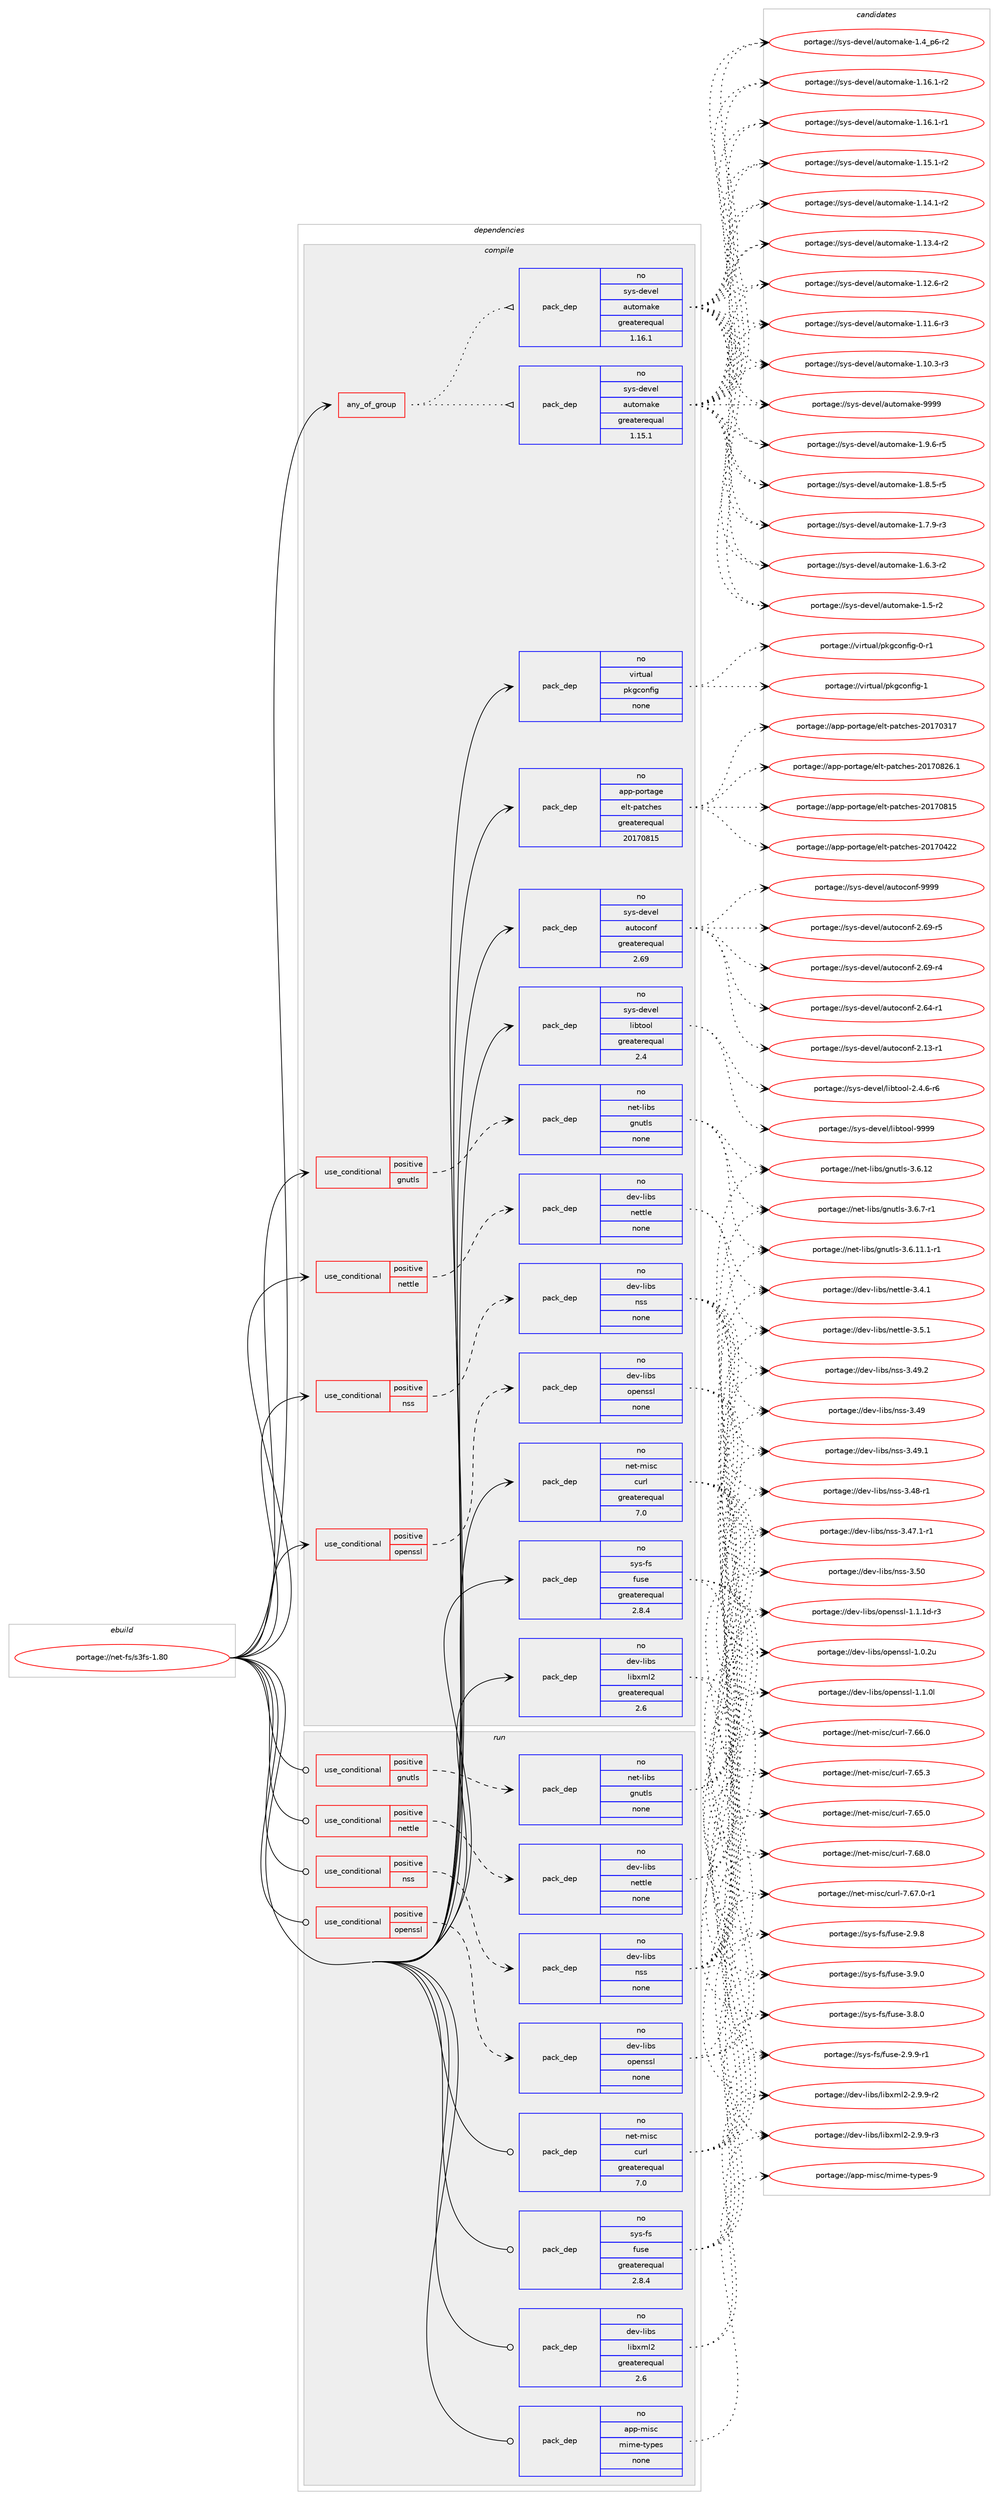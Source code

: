 digraph prolog {

# *************
# Graph options
# *************

newrank=true;
concentrate=true;
compound=true;
graph [rankdir=LR,fontname=Helvetica,fontsize=10,ranksep=1.5];#, ranksep=2.5, nodesep=0.2];
edge  [arrowhead=vee];
node  [fontname=Helvetica,fontsize=10];

# **********
# The ebuild
# **********

subgraph cluster_leftcol {
color=gray;
rank=same;
label=<<i>ebuild</i>>;
id [label="portage://net-fs/s3fs-1.80", color=red, width=4, href="../net-fs/s3fs-1.80.svg"];
}

# ****************
# The dependencies
# ****************

subgraph cluster_midcol {
color=gray;
label=<<i>dependencies</i>>;
subgraph cluster_compile {
fillcolor="#eeeeee";
style=filled;
label=<<i>compile</i>>;
subgraph any2149 {
dependency132729 [label=<<TABLE BORDER="0" CELLBORDER="1" CELLSPACING="0" CELLPADDING="4"><TR><TD CELLPADDING="10">any_of_group</TD></TR></TABLE>>, shape=none, color=red];subgraph pack101677 {
dependency132730 [label=<<TABLE BORDER="0" CELLBORDER="1" CELLSPACING="0" CELLPADDING="4" WIDTH="220"><TR><TD ROWSPAN="6" CELLPADDING="30">pack_dep</TD></TR><TR><TD WIDTH="110">no</TD></TR><TR><TD>sys-devel</TD></TR><TR><TD>automake</TD></TR><TR><TD>greaterequal</TD></TR><TR><TD>1.16.1</TD></TR></TABLE>>, shape=none, color=blue];
}
dependency132729:e -> dependency132730:w [weight=20,style="dotted",arrowhead="oinv"];
subgraph pack101678 {
dependency132731 [label=<<TABLE BORDER="0" CELLBORDER="1" CELLSPACING="0" CELLPADDING="4" WIDTH="220"><TR><TD ROWSPAN="6" CELLPADDING="30">pack_dep</TD></TR><TR><TD WIDTH="110">no</TD></TR><TR><TD>sys-devel</TD></TR><TR><TD>automake</TD></TR><TR><TD>greaterequal</TD></TR><TR><TD>1.15.1</TD></TR></TABLE>>, shape=none, color=blue];
}
dependency132729:e -> dependency132731:w [weight=20,style="dotted",arrowhead="oinv"];
}
id:e -> dependency132729:w [weight=20,style="solid",arrowhead="vee"];
subgraph cond28776 {
dependency132732 [label=<<TABLE BORDER="0" CELLBORDER="1" CELLSPACING="0" CELLPADDING="4"><TR><TD ROWSPAN="3" CELLPADDING="10">use_conditional</TD></TR><TR><TD>positive</TD></TR><TR><TD>gnutls</TD></TR></TABLE>>, shape=none, color=red];
subgraph pack101679 {
dependency132733 [label=<<TABLE BORDER="0" CELLBORDER="1" CELLSPACING="0" CELLPADDING="4" WIDTH="220"><TR><TD ROWSPAN="6" CELLPADDING="30">pack_dep</TD></TR><TR><TD WIDTH="110">no</TD></TR><TR><TD>net-libs</TD></TR><TR><TD>gnutls</TD></TR><TR><TD>none</TD></TR><TR><TD></TD></TR></TABLE>>, shape=none, color=blue];
}
dependency132732:e -> dependency132733:w [weight=20,style="dashed",arrowhead="vee"];
}
id:e -> dependency132732:w [weight=20,style="solid",arrowhead="vee"];
subgraph cond28777 {
dependency132734 [label=<<TABLE BORDER="0" CELLBORDER="1" CELLSPACING="0" CELLPADDING="4"><TR><TD ROWSPAN="3" CELLPADDING="10">use_conditional</TD></TR><TR><TD>positive</TD></TR><TR><TD>nettle</TD></TR></TABLE>>, shape=none, color=red];
subgraph pack101680 {
dependency132735 [label=<<TABLE BORDER="0" CELLBORDER="1" CELLSPACING="0" CELLPADDING="4" WIDTH="220"><TR><TD ROWSPAN="6" CELLPADDING="30">pack_dep</TD></TR><TR><TD WIDTH="110">no</TD></TR><TR><TD>dev-libs</TD></TR><TR><TD>nettle</TD></TR><TR><TD>none</TD></TR><TR><TD></TD></TR></TABLE>>, shape=none, color=blue];
}
dependency132734:e -> dependency132735:w [weight=20,style="dashed",arrowhead="vee"];
}
id:e -> dependency132734:w [weight=20,style="solid",arrowhead="vee"];
subgraph cond28778 {
dependency132736 [label=<<TABLE BORDER="0" CELLBORDER="1" CELLSPACING="0" CELLPADDING="4"><TR><TD ROWSPAN="3" CELLPADDING="10">use_conditional</TD></TR><TR><TD>positive</TD></TR><TR><TD>nss</TD></TR></TABLE>>, shape=none, color=red];
subgraph pack101681 {
dependency132737 [label=<<TABLE BORDER="0" CELLBORDER="1" CELLSPACING="0" CELLPADDING="4" WIDTH="220"><TR><TD ROWSPAN="6" CELLPADDING="30">pack_dep</TD></TR><TR><TD WIDTH="110">no</TD></TR><TR><TD>dev-libs</TD></TR><TR><TD>nss</TD></TR><TR><TD>none</TD></TR><TR><TD></TD></TR></TABLE>>, shape=none, color=blue];
}
dependency132736:e -> dependency132737:w [weight=20,style="dashed",arrowhead="vee"];
}
id:e -> dependency132736:w [weight=20,style="solid",arrowhead="vee"];
subgraph cond28779 {
dependency132738 [label=<<TABLE BORDER="0" CELLBORDER="1" CELLSPACING="0" CELLPADDING="4"><TR><TD ROWSPAN="3" CELLPADDING="10">use_conditional</TD></TR><TR><TD>positive</TD></TR><TR><TD>openssl</TD></TR></TABLE>>, shape=none, color=red];
subgraph pack101682 {
dependency132739 [label=<<TABLE BORDER="0" CELLBORDER="1" CELLSPACING="0" CELLPADDING="4" WIDTH="220"><TR><TD ROWSPAN="6" CELLPADDING="30">pack_dep</TD></TR><TR><TD WIDTH="110">no</TD></TR><TR><TD>dev-libs</TD></TR><TR><TD>openssl</TD></TR><TR><TD>none</TD></TR><TR><TD></TD></TR></TABLE>>, shape=none, color=blue];
}
dependency132738:e -> dependency132739:w [weight=20,style="dashed",arrowhead="vee"];
}
id:e -> dependency132738:w [weight=20,style="solid",arrowhead="vee"];
subgraph pack101683 {
dependency132740 [label=<<TABLE BORDER="0" CELLBORDER="1" CELLSPACING="0" CELLPADDING="4" WIDTH="220"><TR><TD ROWSPAN="6" CELLPADDING="30">pack_dep</TD></TR><TR><TD WIDTH="110">no</TD></TR><TR><TD>app-portage</TD></TR><TR><TD>elt-patches</TD></TR><TR><TD>greaterequal</TD></TR><TR><TD>20170815</TD></TR></TABLE>>, shape=none, color=blue];
}
id:e -> dependency132740:w [weight=20,style="solid",arrowhead="vee"];
subgraph pack101684 {
dependency132741 [label=<<TABLE BORDER="0" CELLBORDER="1" CELLSPACING="0" CELLPADDING="4" WIDTH="220"><TR><TD ROWSPAN="6" CELLPADDING="30">pack_dep</TD></TR><TR><TD WIDTH="110">no</TD></TR><TR><TD>dev-libs</TD></TR><TR><TD>libxml2</TD></TR><TR><TD>greaterequal</TD></TR><TR><TD>2.6</TD></TR></TABLE>>, shape=none, color=blue];
}
id:e -> dependency132741:w [weight=20,style="solid",arrowhead="vee"];
subgraph pack101685 {
dependency132742 [label=<<TABLE BORDER="0" CELLBORDER="1" CELLSPACING="0" CELLPADDING="4" WIDTH="220"><TR><TD ROWSPAN="6" CELLPADDING="30">pack_dep</TD></TR><TR><TD WIDTH="110">no</TD></TR><TR><TD>net-misc</TD></TR><TR><TD>curl</TD></TR><TR><TD>greaterequal</TD></TR><TR><TD>7.0</TD></TR></TABLE>>, shape=none, color=blue];
}
id:e -> dependency132742:w [weight=20,style="solid",arrowhead="vee"];
subgraph pack101686 {
dependency132743 [label=<<TABLE BORDER="0" CELLBORDER="1" CELLSPACING="0" CELLPADDING="4" WIDTH="220"><TR><TD ROWSPAN="6" CELLPADDING="30">pack_dep</TD></TR><TR><TD WIDTH="110">no</TD></TR><TR><TD>sys-devel</TD></TR><TR><TD>autoconf</TD></TR><TR><TD>greaterequal</TD></TR><TR><TD>2.69</TD></TR></TABLE>>, shape=none, color=blue];
}
id:e -> dependency132743:w [weight=20,style="solid",arrowhead="vee"];
subgraph pack101687 {
dependency132744 [label=<<TABLE BORDER="0" CELLBORDER="1" CELLSPACING="0" CELLPADDING="4" WIDTH="220"><TR><TD ROWSPAN="6" CELLPADDING="30">pack_dep</TD></TR><TR><TD WIDTH="110">no</TD></TR><TR><TD>sys-devel</TD></TR><TR><TD>libtool</TD></TR><TR><TD>greaterequal</TD></TR><TR><TD>2.4</TD></TR></TABLE>>, shape=none, color=blue];
}
id:e -> dependency132744:w [weight=20,style="solid",arrowhead="vee"];
subgraph pack101688 {
dependency132745 [label=<<TABLE BORDER="0" CELLBORDER="1" CELLSPACING="0" CELLPADDING="4" WIDTH="220"><TR><TD ROWSPAN="6" CELLPADDING="30">pack_dep</TD></TR><TR><TD WIDTH="110">no</TD></TR><TR><TD>sys-fs</TD></TR><TR><TD>fuse</TD></TR><TR><TD>greaterequal</TD></TR><TR><TD>2.8.4</TD></TR></TABLE>>, shape=none, color=blue];
}
id:e -> dependency132745:w [weight=20,style="solid",arrowhead="vee"];
subgraph pack101689 {
dependency132746 [label=<<TABLE BORDER="0" CELLBORDER="1" CELLSPACING="0" CELLPADDING="4" WIDTH="220"><TR><TD ROWSPAN="6" CELLPADDING="30">pack_dep</TD></TR><TR><TD WIDTH="110">no</TD></TR><TR><TD>virtual</TD></TR><TR><TD>pkgconfig</TD></TR><TR><TD>none</TD></TR><TR><TD></TD></TR></TABLE>>, shape=none, color=blue];
}
id:e -> dependency132746:w [weight=20,style="solid",arrowhead="vee"];
}
subgraph cluster_compileandrun {
fillcolor="#eeeeee";
style=filled;
label=<<i>compile and run</i>>;
}
subgraph cluster_run {
fillcolor="#eeeeee";
style=filled;
label=<<i>run</i>>;
subgraph cond28780 {
dependency132747 [label=<<TABLE BORDER="0" CELLBORDER="1" CELLSPACING="0" CELLPADDING="4"><TR><TD ROWSPAN="3" CELLPADDING="10">use_conditional</TD></TR><TR><TD>positive</TD></TR><TR><TD>gnutls</TD></TR></TABLE>>, shape=none, color=red];
subgraph pack101690 {
dependency132748 [label=<<TABLE BORDER="0" CELLBORDER="1" CELLSPACING="0" CELLPADDING="4" WIDTH="220"><TR><TD ROWSPAN="6" CELLPADDING="30">pack_dep</TD></TR><TR><TD WIDTH="110">no</TD></TR><TR><TD>net-libs</TD></TR><TR><TD>gnutls</TD></TR><TR><TD>none</TD></TR><TR><TD></TD></TR></TABLE>>, shape=none, color=blue];
}
dependency132747:e -> dependency132748:w [weight=20,style="dashed",arrowhead="vee"];
}
id:e -> dependency132747:w [weight=20,style="solid",arrowhead="odot"];
subgraph cond28781 {
dependency132749 [label=<<TABLE BORDER="0" CELLBORDER="1" CELLSPACING="0" CELLPADDING="4"><TR><TD ROWSPAN="3" CELLPADDING="10">use_conditional</TD></TR><TR><TD>positive</TD></TR><TR><TD>nettle</TD></TR></TABLE>>, shape=none, color=red];
subgraph pack101691 {
dependency132750 [label=<<TABLE BORDER="0" CELLBORDER="1" CELLSPACING="0" CELLPADDING="4" WIDTH="220"><TR><TD ROWSPAN="6" CELLPADDING="30">pack_dep</TD></TR><TR><TD WIDTH="110">no</TD></TR><TR><TD>dev-libs</TD></TR><TR><TD>nettle</TD></TR><TR><TD>none</TD></TR><TR><TD></TD></TR></TABLE>>, shape=none, color=blue];
}
dependency132749:e -> dependency132750:w [weight=20,style="dashed",arrowhead="vee"];
}
id:e -> dependency132749:w [weight=20,style="solid",arrowhead="odot"];
subgraph cond28782 {
dependency132751 [label=<<TABLE BORDER="0" CELLBORDER="1" CELLSPACING="0" CELLPADDING="4"><TR><TD ROWSPAN="3" CELLPADDING="10">use_conditional</TD></TR><TR><TD>positive</TD></TR><TR><TD>nss</TD></TR></TABLE>>, shape=none, color=red];
subgraph pack101692 {
dependency132752 [label=<<TABLE BORDER="0" CELLBORDER="1" CELLSPACING="0" CELLPADDING="4" WIDTH="220"><TR><TD ROWSPAN="6" CELLPADDING="30">pack_dep</TD></TR><TR><TD WIDTH="110">no</TD></TR><TR><TD>dev-libs</TD></TR><TR><TD>nss</TD></TR><TR><TD>none</TD></TR><TR><TD></TD></TR></TABLE>>, shape=none, color=blue];
}
dependency132751:e -> dependency132752:w [weight=20,style="dashed",arrowhead="vee"];
}
id:e -> dependency132751:w [weight=20,style="solid",arrowhead="odot"];
subgraph cond28783 {
dependency132753 [label=<<TABLE BORDER="0" CELLBORDER="1" CELLSPACING="0" CELLPADDING="4"><TR><TD ROWSPAN="3" CELLPADDING="10">use_conditional</TD></TR><TR><TD>positive</TD></TR><TR><TD>openssl</TD></TR></TABLE>>, shape=none, color=red];
subgraph pack101693 {
dependency132754 [label=<<TABLE BORDER="0" CELLBORDER="1" CELLSPACING="0" CELLPADDING="4" WIDTH="220"><TR><TD ROWSPAN="6" CELLPADDING="30">pack_dep</TD></TR><TR><TD WIDTH="110">no</TD></TR><TR><TD>dev-libs</TD></TR><TR><TD>openssl</TD></TR><TR><TD>none</TD></TR><TR><TD></TD></TR></TABLE>>, shape=none, color=blue];
}
dependency132753:e -> dependency132754:w [weight=20,style="dashed",arrowhead="vee"];
}
id:e -> dependency132753:w [weight=20,style="solid",arrowhead="odot"];
subgraph pack101694 {
dependency132755 [label=<<TABLE BORDER="0" CELLBORDER="1" CELLSPACING="0" CELLPADDING="4" WIDTH="220"><TR><TD ROWSPAN="6" CELLPADDING="30">pack_dep</TD></TR><TR><TD WIDTH="110">no</TD></TR><TR><TD>app-misc</TD></TR><TR><TD>mime-types</TD></TR><TR><TD>none</TD></TR><TR><TD></TD></TR></TABLE>>, shape=none, color=blue];
}
id:e -> dependency132755:w [weight=20,style="solid",arrowhead="odot"];
subgraph pack101695 {
dependency132756 [label=<<TABLE BORDER="0" CELLBORDER="1" CELLSPACING="0" CELLPADDING="4" WIDTH="220"><TR><TD ROWSPAN="6" CELLPADDING="30">pack_dep</TD></TR><TR><TD WIDTH="110">no</TD></TR><TR><TD>dev-libs</TD></TR><TR><TD>libxml2</TD></TR><TR><TD>greaterequal</TD></TR><TR><TD>2.6</TD></TR></TABLE>>, shape=none, color=blue];
}
id:e -> dependency132756:w [weight=20,style="solid",arrowhead="odot"];
subgraph pack101696 {
dependency132757 [label=<<TABLE BORDER="0" CELLBORDER="1" CELLSPACING="0" CELLPADDING="4" WIDTH="220"><TR><TD ROWSPAN="6" CELLPADDING="30">pack_dep</TD></TR><TR><TD WIDTH="110">no</TD></TR><TR><TD>net-misc</TD></TR><TR><TD>curl</TD></TR><TR><TD>greaterequal</TD></TR><TR><TD>7.0</TD></TR></TABLE>>, shape=none, color=blue];
}
id:e -> dependency132757:w [weight=20,style="solid",arrowhead="odot"];
subgraph pack101697 {
dependency132758 [label=<<TABLE BORDER="0" CELLBORDER="1" CELLSPACING="0" CELLPADDING="4" WIDTH="220"><TR><TD ROWSPAN="6" CELLPADDING="30">pack_dep</TD></TR><TR><TD WIDTH="110">no</TD></TR><TR><TD>sys-fs</TD></TR><TR><TD>fuse</TD></TR><TR><TD>greaterequal</TD></TR><TR><TD>2.8.4</TD></TR></TABLE>>, shape=none, color=blue];
}
id:e -> dependency132758:w [weight=20,style="solid",arrowhead="odot"];
}
}

# **************
# The candidates
# **************

subgraph cluster_choices {
rank=same;
color=gray;
label=<<i>candidates</i>>;

subgraph choice101677 {
color=black;
nodesep=1;
choice115121115451001011181011084797117116111109971071014557575757 [label="portage://sys-devel/automake-9999", color=red, width=4,href="../sys-devel/automake-9999.svg"];
choice115121115451001011181011084797117116111109971071014549465746544511453 [label="portage://sys-devel/automake-1.9.6-r5", color=red, width=4,href="../sys-devel/automake-1.9.6-r5.svg"];
choice115121115451001011181011084797117116111109971071014549465646534511453 [label="portage://sys-devel/automake-1.8.5-r5", color=red, width=4,href="../sys-devel/automake-1.8.5-r5.svg"];
choice115121115451001011181011084797117116111109971071014549465546574511451 [label="portage://sys-devel/automake-1.7.9-r3", color=red, width=4,href="../sys-devel/automake-1.7.9-r3.svg"];
choice115121115451001011181011084797117116111109971071014549465446514511450 [label="portage://sys-devel/automake-1.6.3-r2", color=red, width=4,href="../sys-devel/automake-1.6.3-r2.svg"];
choice11512111545100101118101108479711711611110997107101454946534511450 [label="portage://sys-devel/automake-1.5-r2", color=red, width=4,href="../sys-devel/automake-1.5-r2.svg"];
choice115121115451001011181011084797117116111109971071014549465295112544511450 [label="portage://sys-devel/automake-1.4_p6-r2", color=red, width=4,href="../sys-devel/automake-1.4_p6-r2.svg"];
choice11512111545100101118101108479711711611110997107101454946495446494511450 [label="portage://sys-devel/automake-1.16.1-r2", color=red, width=4,href="../sys-devel/automake-1.16.1-r2.svg"];
choice11512111545100101118101108479711711611110997107101454946495446494511449 [label="portage://sys-devel/automake-1.16.1-r1", color=red, width=4,href="../sys-devel/automake-1.16.1-r1.svg"];
choice11512111545100101118101108479711711611110997107101454946495346494511450 [label="portage://sys-devel/automake-1.15.1-r2", color=red, width=4,href="../sys-devel/automake-1.15.1-r2.svg"];
choice11512111545100101118101108479711711611110997107101454946495246494511450 [label="portage://sys-devel/automake-1.14.1-r2", color=red, width=4,href="../sys-devel/automake-1.14.1-r2.svg"];
choice11512111545100101118101108479711711611110997107101454946495146524511450 [label="portage://sys-devel/automake-1.13.4-r2", color=red, width=4,href="../sys-devel/automake-1.13.4-r2.svg"];
choice11512111545100101118101108479711711611110997107101454946495046544511450 [label="portage://sys-devel/automake-1.12.6-r2", color=red, width=4,href="../sys-devel/automake-1.12.6-r2.svg"];
choice11512111545100101118101108479711711611110997107101454946494946544511451 [label="portage://sys-devel/automake-1.11.6-r3", color=red, width=4,href="../sys-devel/automake-1.11.6-r3.svg"];
choice11512111545100101118101108479711711611110997107101454946494846514511451 [label="portage://sys-devel/automake-1.10.3-r3", color=red, width=4,href="../sys-devel/automake-1.10.3-r3.svg"];
dependency132730:e -> choice115121115451001011181011084797117116111109971071014557575757:w [style=dotted,weight="100"];
dependency132730:e -> choice115121115451001011181011084797117116111109971071014549465746544511453:w [style=dotted,weight="100"];
dependency132730:e -> choice115121115451001011181011084797117116111109971071014549465646534511453:w [style=dotted,weight="100"];
dependency132730:e -> choice115121115451001011181011084797117116111109971071014549465546574511451:w [style=dotted,weight="100"];
dependency132730:e -> choice115121115451001011181011084797117116111109971071014549465446514511450:w [style=dotted,weight="100"];
dependency132730:e -> choice11512111545100101118101108479711711611110997107101454946534511450:w [style=dotted,weight="100"];
dependency132730:e -> choice115121115451001011181011084797117116111109971071014549465295112544511450:w [style=dotted,weight="100"];
dependency132730:e -> choice11512111545100101118101108479711711611110997107101454946495446494511450:w [style=dotted,weight="100"];
dependency132730:e -> choice11512111545100101118101108479711711611110997107101454946495446494511449:w [style=dotted,weight="100"];
dependency132730:e -> choice11512111545100101118101108479711711611110997107101454946495346494511450:w [style=dotted,weight="100"];
dependency132730:e -> choice11512111545100101118101108479711711611110997107101454946495246494511450:w [style=dotted,weight="100"];
dependency132730:e -> choice11512111545100101118101108479711711611110997107101454946495146524511450:w [style=dotted,weight="100"];
dependency132730:e -> choice11512111545100101118101108479711711611110997107101454946495046544511450:w [style=dotted,weight="100"];
dependency132730:e -> choice11512111545100101118101108479711711611110997107101454946494946544511451:w [style=dotted,weight="100"];
dependency132730:e -> choice11512111545100101118101108479711711611110997107101454946494846514511451:w [style=dotted,weight="100"];
}
subgraph choice101678 {
color=black;
nodesep=1;
choice115121115451001011181011084797117116111109971071014557575757 [label="portage://sys-devel/automake-9999", color=red, width=4,href="../sys-devel/automake-9999.svg"];
choice115121115451001011181011084797117116111109971071014549465746544511453 [label="portage://sys-devel/automake-1.9.6-r5", color=red, width=4,href="../sys-devel/automake-1.9.6-r5.svg"];
choice115121115451001011181011084797117116111109971071014549465646534511453 [label="portage://sys-devel/automake-1.8.5-r5", color=red, width=4,href="../sys-devel/automake-1.8.5-r5.svg"];
choice115121115451001011181011084797117116111109971071014549465546574511451 [label="portage://sys-devel/automake-1.7.9-r3", color=red, width=4,href="../sys-devel/automake-1.7.9-r3.svg"];
choice115121115451001011181011084797117116111109971071014549465446514511450 [label="portage://sys-devel/automake-1.6.3-r2", color=red, width=4,href="../sys-devel/automake-1.6.3-r2.svg"];
choice11512111545100101118101108479711711611110997107101454946534511450 [label="portage://sys-devel/automake-1.5-r2", color=red, width=4,href="../sys-devel/automake-1.5-r2.svg"];
choice115121115451001011181011084797117116111109971071014549465295112544511450 [label="portage://sys-devel/automake-1.4_p6-r2", color=red, width=4,href="../sys-devel/automake-1.4_p6-r2.svg"];
choice11512111545100101118101108479711711611110997107101454946495446494511450 [label="portage://sys-devel/automake-1.16.1-r2", color=red, width=4,href="../sys-devel/automake-1.16.1-r2.svg"];
choice11512111545100101118101108479711711611110997107101454946495446494511449 [label="portage://sys-devel/automake-1.16.1-r1", color=red, width=4,href="../sys-devel/automake-1.16.1-r1.svg"];
choice11512111545100101118101108479711711611110997107101454946495346494511450 [label="portage://sys-devel/automake-1.15.1-r2", color=red, width=4,href="../sys-devel/automake-1.15.1-r2.svg"];
choice11512111545100101118101108479711711611110997107101454946495246494511450 [label="portage://sys-devel/automake-1.14.1-r2", color=red, width=4,href="../sys-devel/automake-1.14.1-r2.svg"];
choice11512111545100101118101108479711711611110997107101454946495146524511450 [label="portage://sys-devel/automake-1.13.4-r2", color=red, width=4,href="../sys-devel/automake-1.13.4-r2.svg"];
choice11512111545100101118101108479711711611110997107101454946495046544511450 [label="portage://sys-devel/automake-1.12.6-r2", color=red, width=4,href="../sys-devel/automake-1.12.6-r2.svg"];
choice11512111545100101118101108479711711611110997107101454946494946544511451 [label="portage://sys-devel/automake-1.11.6-r3", color=red, width=4,href="../sys-devel/automake-1.11.6-r3.svg"];
choice11512111545100101118101108479711711611110997107101454946494846514511451 [label="portage://sys-devel/automake-1.10.3-r3", color=red, width=4,href="../sys-devel/automake-1.10.3-r3.svg"];
dependency132731:e -> choice115121115451001011181011084797117116111109971071014557575757:w [style=dotted,weight="100"];
dependency132731:e -> choice115121115451001011181011084797117116111109971071014549465746544511453:w [style=dotted,weight="100"];
dependency132731:e -> choice115121115451001011181011084797117116111109971071014549465646534511453:w [style=dotted,weight="100"];
dependency132731:e -> choice115121115451001011181011084797117116111109971071014549465546574511451:w [style=dotted,weight="100"];
dependency132731:e -> choice115121115451001011181011084797117116111109971071014549465446514511450:w [style=dotted,weight="100"];
dependency132731:e -> choice11512111545100101118101108479711711611110997107101454946534511450:w [style=dotted,weight="100"];
dependency132731:e -> choice115121115451001011181011084797117116111109971071014549465295112544511450:w [style=dotted,weight="100"];
dependency132731:e -> choice11512111545100101118101108479711711611110997107101454946495446494511450:w [style=dotted,weight="100"];
dependency132731:e -> choice11512111545100101118101108479711711611110997107101454946495446494511449:w [style=dotted,weight="100"];
dependency132731:e -> choice11512111545100101118101108479711711611110997107101454946495346494511450:w [style=dotted,weight="100"];
dependency132731:e -> choice11512111545100101118101108479711711611110997107101454946495246494511450:w [style=dotted,weight="100"];
dependency132731:e -> choice11512111545100101118101108479711711611110997107101454946495146524511450:w [style=dotted,weight="100"];
dependency132731:e -> choice11512111545100101118101108479711711611110997107101454946495046544511450:w [style=dotted,weight="100"];
dependency132731:e -> choice11512111545100101118101108479711711611110997107101454946494946544511451:w [style=dotted,weight="100"];
dependency132731:e -> choice11512111545100101118101108479711711611110997107101454946494846514511451:w [style=dotted,weight="100"];
}
subgraph choice101679 {
color=black;
nodesep=1;
choice1101011164510810598115471031101171161081154551465446554511449 [label="portage://net-libs/gnutls-3.6.7-r1", color=red, width=4,href="../net-libs/gnutls-3.6.7-r1.svg"];
choice11010111645108105981154710311011711610811545514654464950 [label="portage://net-libs/gnutls-3.6.12", color=red, width=4,href="../net-libs/gnutls-3.6.12.svg"];
choice1101011164510810598115471031101171161081154551465446494946494511449 [label="portage://net-libs/gnutls-3.6.11.1-r1", color=red, width=4,href="../net-libs/gnutls-3.6.11.1-r1.svg"];
dependency132733:e -> choice1101011164510810598115471031101171161081154551465446554511449:w [style=dotted,weight="100"];
dependency132733:e -> choice11010111645108105981154710311011711610811545514654464950:w [style=dotted,weight="100"];
dependency132733:e -> choice1101011164510810598115471031101171161081154551465446494946494511449:w [style=dotted,weight="100"];
}
subgraph choice101680 {
color=black;
nodesep=1;
choice100101118451081059811547110101116116108101455146534649 [label="portage://dev-libs/nettle-3.5.1", color=red, width=4,href="../dev-libs/nettle-3.5.1.svg"];
choice100101118451081059811547110101116116108101455146524649 [label="portage://dev-libs/nettle-3.4.1", color=red, width=4,href="../dev-libs/nettle-3.4.1.svg"];
dependency132735:e -> choice100101118451081059811547110101116116108101455146534649:w [style=dotted,weight="100"];
dependency132735:e -> choice100101118451081059811547110101116116108101455146524649:w [style=dotted,weight="100"];
}
subgraph choice101681 {
color=black;
nodesep=1;
choice1001011184510810598115471101151154551465348 [label="portage://dev-libs/nss-3.50", color=red, width=4,href="../dev-libs/nss-3.50.svg"];
choice10010111845108105981154711011511545514652574650 [label="portage://dev-libs/nss-3.49.2", color=red, width=4,href="../dev-libs/nss-3.49.2.svg"];
choice10010111845108105981154711011511545514652574649 [label="portage://dev-libs/nss-3.49.1", color=red, width=4,href="../dev-libs/nss-3.49.1.svg"];
choice1001011184510810598115471101151154551465257 [label="portage://dev-libs/nss-3.49", color=red, width=4,href="../dev-libs/nss-3.49.svg"];
choice10010111845108105981154711011511545514652564511449 [label="portage://dev-libs/nss-3.48-r1", color=red, width=4,href="../dev-libs/nss-3.48-r1.svg"];
choice100101118451081059811547110115115455146525546494511449 [label="portage://dev-libs/nss-3.47.1-r1", color=red, width=4,href="../dev-libs/nss-3.47.1-r1.svg"];
dependency132737:e -> choice1001011184510810598115471101151154551465348:w [style=dotted,weight="100"];
dependency132737:e -> choice10010111845108105981154711011511545514652574650:w [style=dotted,weight="100"];
dependency132737:e -> choice10010111845108105981154711011511545514652574649:w [style=dotted,weight="100"];
dependency132737:e -> choice1001011184510810598115471101151154551465257:w [style=dotted,weight="100"];
dependency132737:e -> choice10010111845108105981154711011511545514652564511449:w [style=dotted,weight="100"];
dependency132737:e -> choice100101118451081059811547110115115455146525546494511449:w [style=dotted,weight="100"];
}
subgraph choice101682 {
color=black;
nodesep=1;
choice1001011184510810598115471111121011101151151084549464946491004511451 [label="portage://dev-libs/openssl-1.1.1d-r3", color=red, width=4,href="../dev-libs/openssl-1.1.1d-r3.svg"];
choice100101118451081059811547111112101110115115108454946494648108 [label="portage://dev-libs/openssl-1.1.0l", color=red, width=4,href="../dev-libs/openssl-1.1.0l.svg"];
choice100101118451081059811547111112101110115115108454946484650117 [label="portage://dev-libs/openssl-1.0.2u", color=red, width=4,href="../dev-libs/openssl-1.0.2u.svg"];
dependency132739:e -> choice1001011184510810598115471111121011101151151084549464946491004511451:w [style=dotted,weight="100"];
dependency132739:e -> choice100101118451081059811547111112101110115115108454946494648108:w [style=dotted,weight="100"];
dependency132739:e -> choice100101118451081059811547111112101110115115108454946484650117:w [style=dotted,weight="100"];
}
subgraph choice101683 {
color=black;
nodesep=1;
choice971121124511211111411697103101471011081164511297116991041011154550484955485650544649 [label="portage://app-portage/elt-patches-20170826.1", color=red, width=4,href="../app-portage/elt-patches-20170826.1.svg"];
choice97112112451121111141169710310147101108116451129711699104101115455048495548564953 [label="portage://app-portage/elt-patches-20170815", color=red, width=4,href="../app-portage/elt-patches-20170815.svg"];
choice97112112451121111141169710310147101108116451129711699104101115455048495548525050 [label="portage://app-portage/elt-patches-20170422", color=red, width=4,href="../app-portage/elt-patches-20170422.svg"];
choice97112112451121111141169710310147101108116451129711699104101115455048495548514955 [label="portage://app-portage/elt-patches-20170317", color=red, width=4,href="../app-portage/elt-patches-20170317.svg"];
dependency132740:e -> choice971121124511211111411697103101471011081164511297116991041011154550484955485650544649:w [style=dotted,weight="100"];
dependency132740:e -> choice97112112451121111141169710310147101108116451129711699104101115455048495548564953:w [style=dotted,weight="100"];
dependency132740:e -> choice97112112451121111141169710310147101108116451129711699104101115455048495548525050:w [style=dotted,weight="100"];
dependency132740:e -> choice97112112451121111141169710310147101108116451129711699104101115455048495548514955:w [style=dotted,weight="100"];
}
subgraph choice101684 {
color=black;
nodesep=1;
choice10010111845108105981154710810598120109108504550465746574511451 [label="portage://dev-libs/libxml2-2.9.9-r3", color=red, width=4,href="../dev-libs/libxml2-2.9.9-r3.svg"];
choice10010111845108105981154710810598120109108504550465746574511450 [label="portage://dev-libs/libxml2-2.9.9-r2", color=red, width=4,href="../dev-libs/libxml2-2.9.9-r2.svg"];
dependency132741:e -> choice10010111845108105981154710810598120109108504550465746574511451:w [style=dotted,weight="100"];
dependency132741:e -> choice10010111845108105981154710810598120109108504550465746574511450:w [style=dotted,weight="100"];
}
subgraph choice101685 {
color=black;
nodesep=1;
choice1101011164510910511599479911711410845554654564648 [label="portage://net-misc/curl-7.68.0", color=red, width=4,href="../net-misc/curl-7.68.0.svg"];
choice11010111645109105115994799117114108455546545546484511449 [label="portage://net-misc/curl-7.67.0-r1", color=red, width=4,href="../net-misc/curl-7.67.0-r1.svg"];
choice1101011164510910511599479911711410845554654544648 [label="portage://net-misc/curl-7.66.0", color=red, width=4,href="../net-misc/curl-7.66.0.svg"];
choice1101011164510910511599479911711410845554654534651 [label="portage://net-misc/curl-7.65.3", color=red, width=4,href="../net-misc/curl-7.65.3.svg"];
choice1101011164510910511599479911711410845554654534648 [label="portage://net-misc/curl-7.65.0", color=red, width=4,href="../net-misc/curl-7.65.0.svg"];
dependency132742:e -> choice1101011164510910511599479911711410845554654564648:w [style=dotted,weight="100"];
dependency132742:e -> choice11010111645109105115994799117114108455546545546484511449:w [style=dotted,weight="100"];
dependency132742:e -> choice1101011164510910511599479911711410845554654544648:w [style=dotted,weight="100"];
dependency132742:e -> choice1101011164510910511599479911711410845554654534651:w [style=dotted,weight="100"];
dependency132742:e -> choice1101011164510910511599479911711410845554654534648:w [style=dotted,weight="100"];
}
subgraph choice101686 {
color=black;
nodesep=1;
choice115121115451001011181011084797117116111991111101024557575757 [label="portage://sys-devel/autoconf-9999", color=red, width=4,href="../sys-devel/autoconf-9999.svg"];
choice1151211154510010111810110847971171161119911111010245504654574511453 [label="portage://sys-devel/autoconf-2.69-r5", color=red, width=4,href="../sys-devel/autoconf-2.69-r5.svg"];
choice1151211154510010111810110847971171161119911111010245504654574511452 [label="portage://sys-devel/autoconf-2.69-r4", color=red, width=4,href="../sys-devel/autoconf-2.69-r4.svg"];
choice1151211154510010111810110847971171161119911111010245504654524511449 [label="portage://sys-devel/autoconf-2.64-r1", color=red, width=4,href="../sys-devel/autoconf-2.64-r1.svg"];
choice1151211154510010111810110847971171161119911111010245504649514511449 [label="portage://sys-devel/autoconf-2.13-r1", color=red, width=4,href="../sys-devel/autoconf-2.13-r1.svg"];
dependency132743:e -> choice115121115451001011181011084797117116111991111101024557575757:w [style=dotted,weight="100"];
dependency132743:e -> choice1151211154510010111810110847971171161119911111010245504654574511453:w [style=dotted,weight="100"];
dependency132743:e -> choice1151211154510010111810110847971171161119911111010245504654574511452:w [style=dotted,weight="100"];
dependency132743:e -> choice1151211154510010111810110847971171161119911111010245504654524511449:w [style=dotted,weight="100"];
dependency132743:e -> choice1151211154510010111810110847971171161119911111010245504649514511449:w [style=dotted,weight="100"];
}
subgraph choice101687 {
color=black;
nodesep=1;
choice1151211154510010111810110847108105981161111111084557575757 [label="portage://sys-devel/libtool-9999", color=red, width=4,href="../sys-devel/libtool-9999.svg"];
choice1151211154510010111810110847108105981161111111084550465246544511454 [label="portage://sys-devel/libtool-2.4.6-r6", color=red, width=4,href="../sys-devel/libtool-2.4.6-r6.svg"];
dependency132744:e -> choice1151211154510010111810110847108105981161111111084557575757:w [style=dotted,weight="100"];
dependency132744:e -> choice1151211154510010111810110847108105981161111111084550465246544511454:w [style=dotted,weight="100"];
}
subgraph choice101688 {
color=black;
nodesep=1;
choice1151211154510211547102117115101455146574648 [label="portage://sys-fs/fuse-3.9.0", color=red, width=4,href="../sys-fs/fuse-3.9.0.svg"];
choice1151211154510211547102117115101455146564648 [label="portage://sys-fs/fuse-3.8.0", color=red, width=4,href="../sys-fs/fuse-3.8.0.svg"];
choice11512111545102115471021171151014550465746574511449 [label="portage://sys-fs/fuse-2.9.9-r1", color=red, width=4,href="../sys-fs/fuse-2.9.9-r1.svg"];
choice1151211154510211547102117115101455046574656 [label="portage://sys-fs/fuse-2.9.8", color=red, width=4,href="../sys-fs/fuse-2.9.8.svg"];
dependency132745:e -> choice1151211154510211547102117115101455146574648:w [style=dotted,weight="100"];
dependency132745:e -> choice1151211154510211547102117115101455146564648:w [style=dotted,weight="100"];
dependency132745:e -> choice11512111545102115471021171151014550465746574511449:w [style=dotted,weight="100"];
dependency132745:e -> choice1151211154510211547102117115101455046574656:w [style=dotted,weight="100"];
}
subgraph choice101689 {
color=black;
nodesep=1;
choice1181051141161179710847112107103991111101021051034549 [label="portage://virtual/pkgconfig-1", color=red, width=4,href="../virtual/pkgconfig-1.svg"];
choice11810511411611797108471121071039911111010210510345484511449 [label="portage://virtual/pkgconfig-0-r1", color=red, width=4,href="../virtual/pkgconfig-0-r1.svg"];
dependency132746:e -> choice1181051141161179710847112107103991111101021051034549:w [style=dotted,weight="100"];
dependency132746:e -> choice11810511411611797108471121071039911111010210510345484511449:w [style=dotted,weight="100"];
}
subgraph choice101690 {
color=black;
nodesep=1;
choice1101011164510810598115471031101171161081154551465446554511449 [label="portage://net-libs/gnutls-3.6.7-r1", color=red, width=4,href="../net-libs/gnutls-3.6.7-r1.svg"];
choice11010111645108105981154710311011711610811545514654464950 [label="portage://net-libs/gnutls-3.6.12", color=red, width=4,href="../net-libs/gnutls-3.6.12.svg"];
choice1101011164510810598115471031101171161081154551465446494946494511449 [label="portage://net-libs/gnutls-3.6.11.1-r1", color=red, width=4,href="../net-libs/gnutls-3.6.11.1-r1.svg"];
dependency132748:e -> choice1101011164510810598115471031101171161081154551465446554511449:w [style=dotted,weight="100"];
dependency132748:e -> choice11010111645108105981154710311011711610811545514654464950:w [style=dotted,weight="100"];
dependency132748:e -> choice1101011164510810598115471031101171161081154551465446494946494511449:w [style=dotted,weight="100"];
}
subgraph choice101691 {
color=black;
nodesep=1;
choice100101118451081059811547110101116116108101455146534649 [label="portage://dev-libs/nettle-3.5.1", color=red, width=4,href="../dev-libs/nettle-3.5.1.svg"];
choice100101118451081059811547110101116116108101455146524649 [label="portage://dev-libs/nettle-3.4.1", color=red, width=4,href="../dev-libs/nettle-3.4.1.svg"];
dependency132750:e -> choice100101118451081059811547110101116116108101455146534649:w [style=dotted,weight="100"];
dependency132750:e -> choice100101118451081059811547110101116116108101455146524649:w [style=dotted,weight="100"];
}
subgraph choice101692 {
color=black;
nodesep=1;
choice1001011184510810598115471101151154551465348 [label="portage://dev-libs/nss-3.50", color=red, width=4,href="../dev-libs/nss-3.50.svg"];
choice10010111845108105981154711011511545514652574650 [label="portage://dev-libs/nss-3.49.2", color=red, width=4,href="../dev-libs/nss-3.49.2.svg"];
choice10010111845108105981154711011511545514652574649 [label="portage://dev-libs/nss-3.49.1", color=red, width=4,href="../dev-libs/nss-3.49.1.svg"];
choice1001011184510810598115471101151154551465257 [label="portage://dev-libs/nss-3.49", color=red, width=4,href="../dev-libs/nss-3.49.svg"];
choice10010111845108105981154711011511545514652564511449 [label="portage://dev-libs/nss-3.48-r1", color=red, width=4,href="../dev-libs/nss-3.48-r1.svg"];
choice100101118451081059811547110115115455146525546494511449 [label="portage://dev-libs/nss-3.47.1-r1", color=red, width=4,href="../dev-libs/nss-3.47.1-r1.svg"];
dependency132752:e -> choice1001011184510810598115471101151154551465348:w [style=dotted,weight="100"];
dependency132752:e -> choice10010111845108105981154711011511545514652574650:w [style=dotted,weight="100"];
dependency132752:e -> choice10010111845108105981154711011511545514652574649:w [style=dotted,weight="100"];
dependency132752:e -> choice1001011184510810598115471101151154551465257:w [style=dotted,weight="100"];
dependency132752:e -> choice10010111845108105981154711011511545514652564511449:w [style=dotted,weight="100"];
dependency132752:e -> choice100101118451081059811547110115115455146525546494511449:w [style=dotted,weight="100"];
}
subgraph choice101693 {
color=black;
nodesep=1;
choice1001011184510810598115471111121011101151151084549464946491004511451 [label="portage://dev-libs/openssl-1.1.1d-r3", color=red, width=4,href="../dev-libs/openssl-1.1.1d-r3.svg"];
choice100101118451081059811547111112101110115115108454946494648108 [label="portage://dev-libs/openssl-1.1.0l", color=red, width=4,href="../dev-libs/openssl-1.1.0l.svg"];
choice100101118451081059811547111112101110115115108454946484650117 [label="portage://dev-libs/openssl-1.0.2u", color=red, width=4,href="../dev-libs/openssl-1.0.2u.svg"];
dependency132754:e -> choice1001011184510810598115471111121011101151151084549464946491004511451:w [style=dotted,weight="100"];
dependency132754:e -> choice100101118451081059811547111112101110115115108454946494648108:w [style=dotted,weight="100"];
dependency132754:e -> choice100101118451081059811547111112101110115115108454946484650117:w [style=dotted,weight="100"];
}
subgraph choice101694 {
color=black;
nodesep=1;
choice97112112451091051159947109105109101451161211121011154557 [label="portage://app-misc/mime-types-9", color=red, width=4,href="../app-misc/mime-types-9.svg"];
dependency132755:e -> choice97112112451091051159947109105109101451161211121011154557:w [style=dotted,weight="100"];
}
subgraph choice101695 {
color=black;
nodesep=1;
choice10010111845108105981154710810598120109108504550465746574511451 [label="portage://dev-libs/libxml2-2.9.9-r3", color=red, width=4,href="../dev-libs/libxml2-2.9.9-r3.svg"];
choice10010111845108105981154710810598120109108504550465746574511450 [label="portage://dev-libs/libxml2-2.9.9-r2", color=red, width=4,href="../dev-libs/libxml2-2.9.9-r2.svg"];
dependency132756:e -> choice10010111845108105981154710810598120109108504550465746574511451:w [style=dotted,weight="100"];
dependency132756:e -> choice10010111845108105981154710810598120109108504550465746574511450:w [style=dotted,weight="100"];
}
subgraph choice101696 {
color=black;
nodesep=1;
choice1101011164510910511599479911711410845554654564648 [label="portage://net-misc/curl-7.68.0", color=red, width=4,href="../net-misc/curl-7.68.0.svg"];
choice11010111645109105115994799117114108455546545546484511449 [label="portage://net-misc/curl-7.67.0-r1", color=red, width=4,href="../net-misc/curl-7.67.0-r1.svg"];
choice1101011164510910511599479911711410845554654544648 [label="portage://net-misc/curl-7.66.0", color=red, width=4,href="../net-misc/curl-7.66.0.svg"];
choice1101011164510910511599479911711410845554654534651 [label="portage://net-misc/curl-7.65.3", color=red, width=4,href="../net-misc/curl-7.65.3.svg"];
choice1101011164510910511599479911711410845554654534648 [label="portage://net-misc/curl-7.65.0", color=red, width=4,href="../net-misc/curl-7.65.0.svg"];
dependency132757:e -> choice1101011164510910511599479911711410845554654564648:w [style=dotted,weight="100"];
dependency132757:e -> choice11010111645109105115994799117114108455546545546484511449:w [style=dotted,weight="100"];
dependency132757:e -> choice1101011164510910511599479911711410845554654544648:w [style=dotted,weight="100"];
dependency132757:e -> choice1101011164510910511599479911711410845554654534651:w [style=dotted,weight="100"];
dependency132757:e -> choice1101011164510910511599479911711410845554654534648:w [style=dotted,weight="100"];
}
subgraph choice101697 {
color=black;
nodesep=1;
choice1151211154510211547102117115101455146574648 [label="portage://sys-fs/fuse-3.9.0", color=red, width=4,href="../sys-fs/fuse-3.9.0.svg"];
choice1151211154510211547102117115101455146564648 [label="portage://sys-fs/fuse-3.8.0", color=red, width=4,href="../sys-fs/fuse-3.8.0.svg"];
choice11512111545102115471021171151014550465746574511449 [label="portage://sys-fs/fuse-2.9.9-r1", color=red, width=4,href="../sys-fs/fuse-2.9.9-r1.svg"];
choice1151211154510211547102117115101455046574656 [label="portage://sys-fs/fuse-2.9.8", color=red, width=4,href="../sys-fs/fuse-2.9.8.svg"];
dependency132758:e -> choice1151211154510211547102117115101455146574648:w [style=dotted,weight="100"];
dependency132758:e -> choice1151211154510211547102117115101455146564648:w [style=dotted,weight="100"];
dependency132758:e -> choice11512111545102115471021171151014550465746574511449:w [style=dotted,weight="100"];
dependency132758:e -> choice1151211154510211547102117115101455046574656:w [style=dotted,weight="100"];
}
}

}
